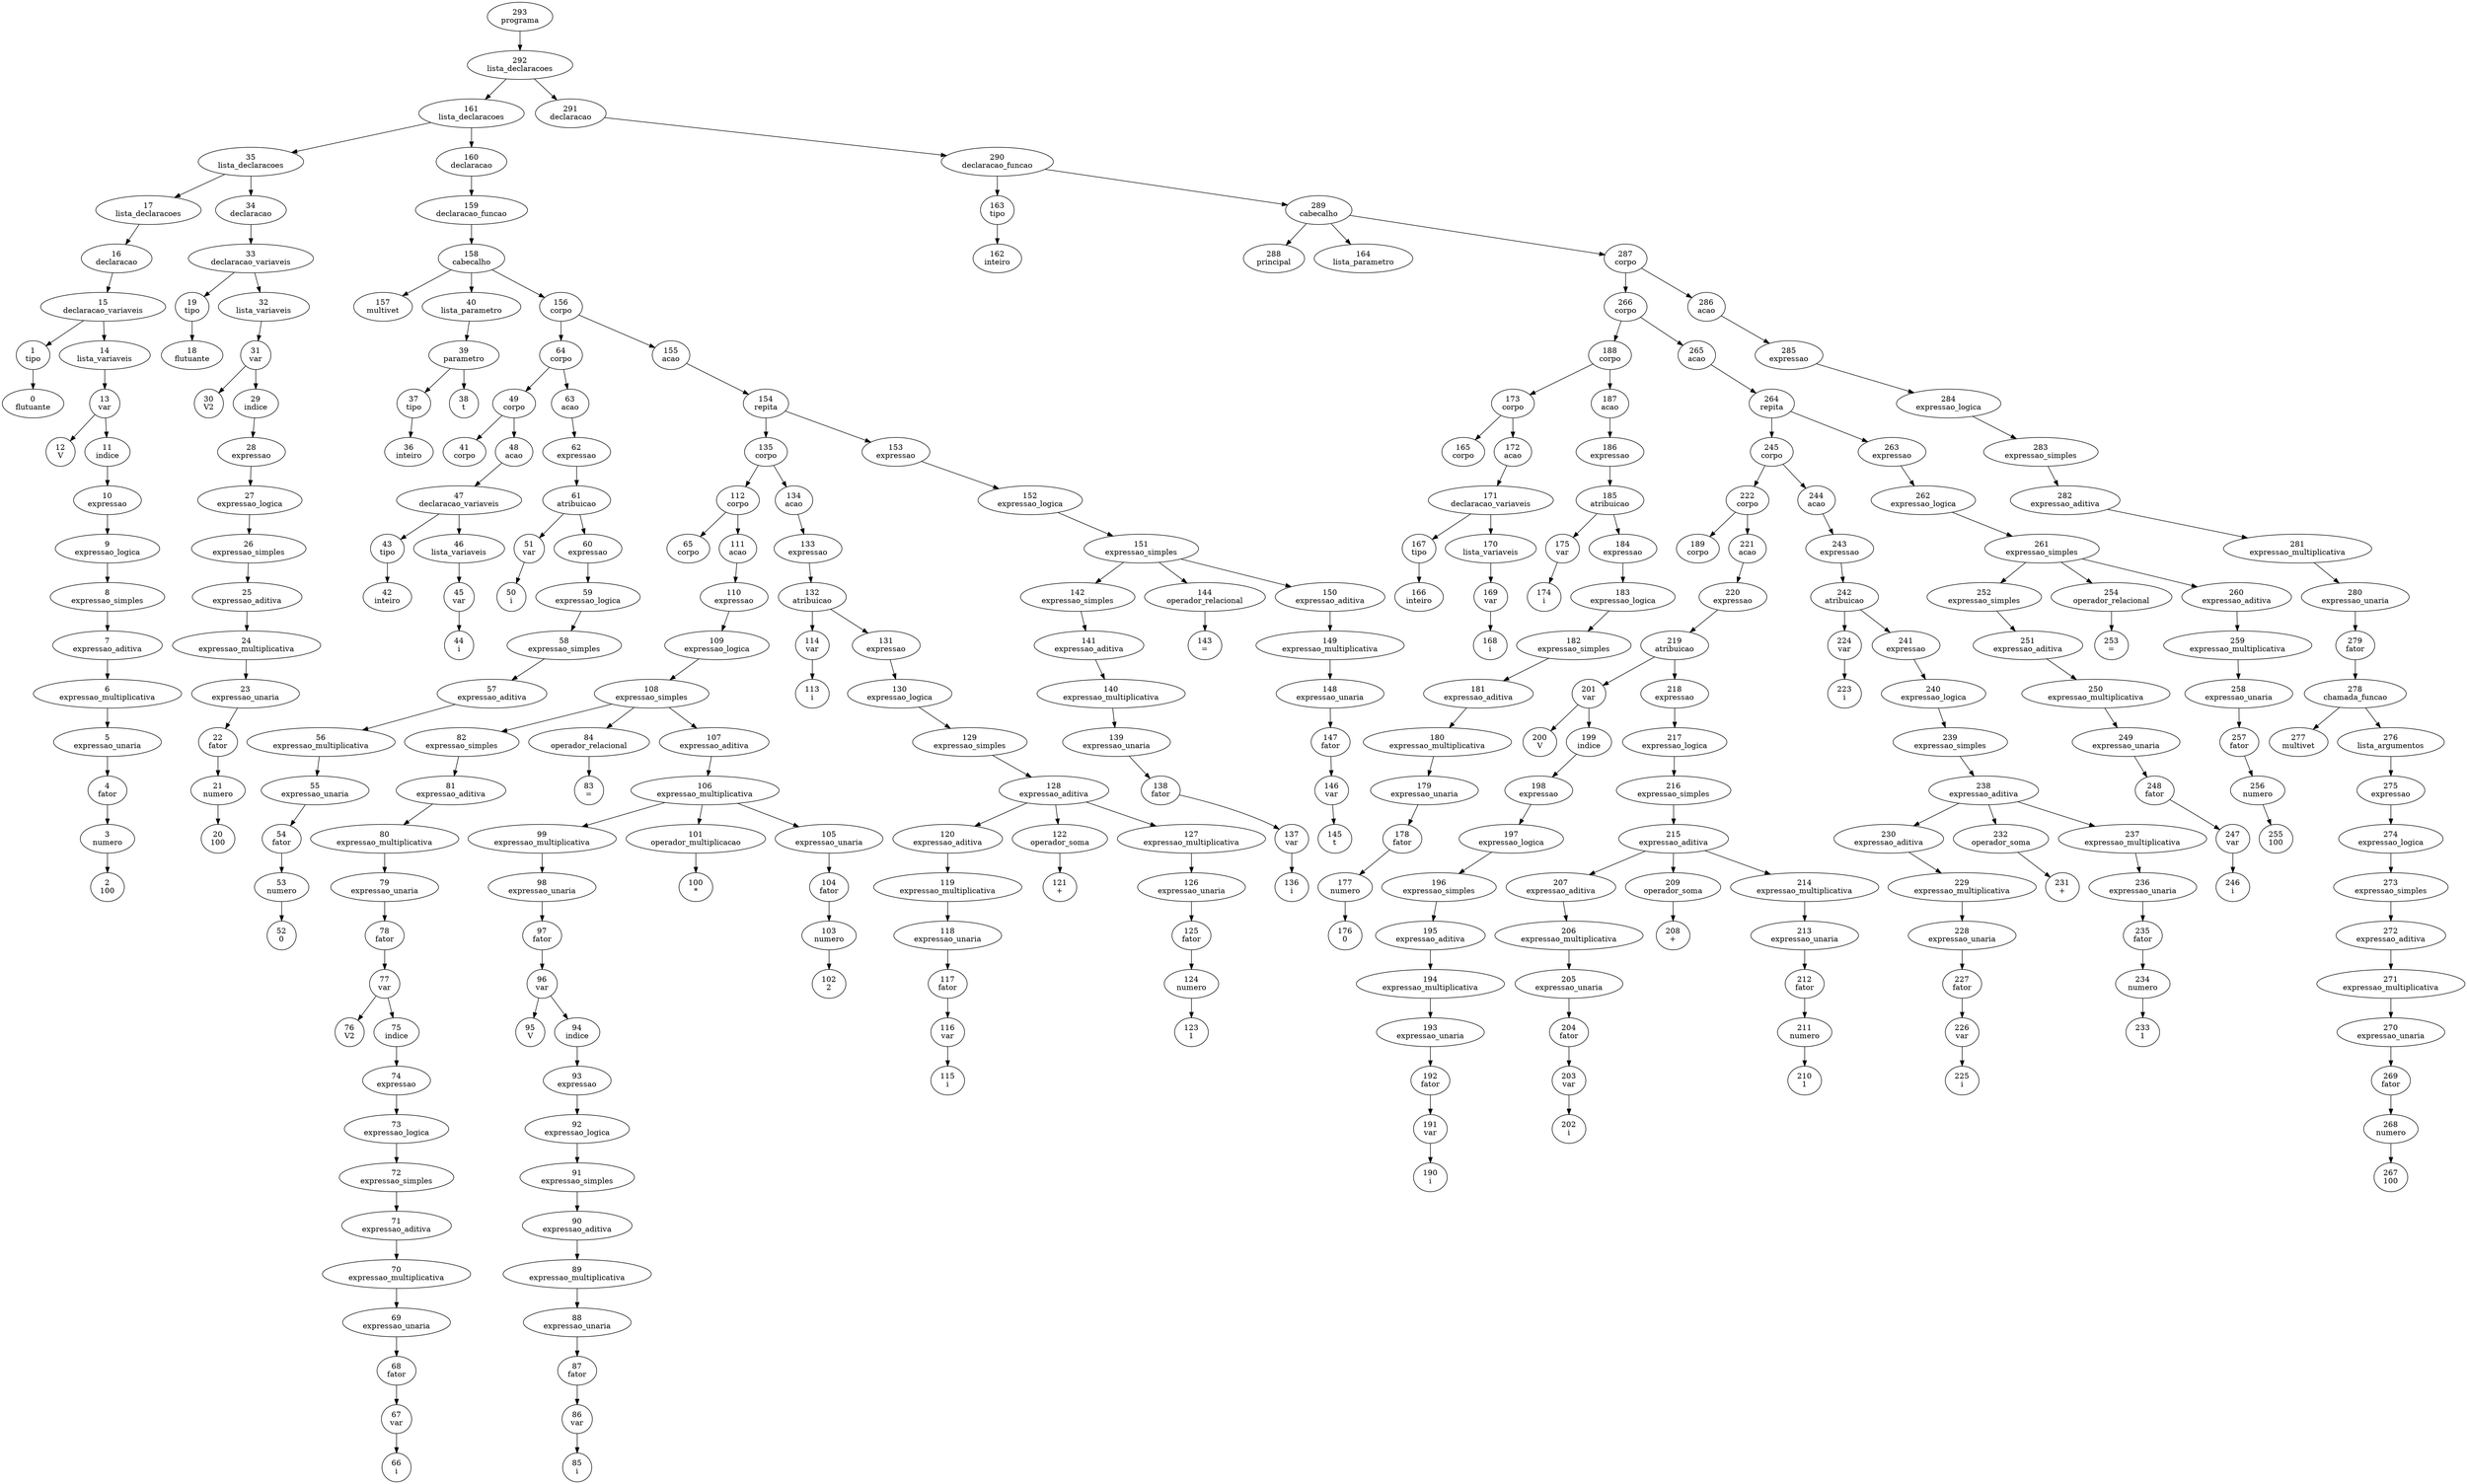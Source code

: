// Análise sintática
digraph {
	"293
programa"
	"292
lista_declaracoes"
	"293
programa" -> "292
lista_declaracoes"
	"161
lista_declaracoes"
	"292
lista_declaracoes" -> "161
lista_declaracoes"
	"35
lista_declaracoes"
	"161
lista_declaracoes" -> "35
lista_declaracoes"
	"17
lista_declaracoes"
	"35
lista_declaracoes" -> "17
lista_declaracoes"
	"16
declaracao"
	"17
lista_declaracoes" -> "16
declaracao"
	"15
declaracao_variaveis"
	"16
declaracao" -> "15
declaracao_variaveis"
	"1
tipo"
	"15
declaracao_variaveis" -> "1
tipo"
	"0
flutuante"
	"1
tipo" -> "0
flutuante"
	"14
lista_variaveis"
	"15
declaracao_variaveis" -> "14
lista_variaveis"
	"13
var"
	"14
lista_variaveis" -> "13
var"
	"12
V"
	"13
var" -> "12
V"
	"11
indice"
	"13
var" -> "11
indice"
	"10
expressao"
	"11
indice" -> "10
expressao"
	"9
expressao_logica"
	"10
expressao" -> "9
expressao_logica"
	"8
expressao_simples"
	"9
expressao_logica" -> "8
expressao_simples"
	"7
expressao_aditiva"
	"8
expressao_simples" -> "7
expressao_aditiva"
	"6
expressao_multiplicativa"
	"7
expressao_aditiva" -> "6
expressao_multiplicativa"
	"5
expressao_unaria"
	"6
expressao_multiplicativa" -> "5
expressao_unaria"
	"4
fator"
	"5
expressao_unaria" -> "4
fator"
	"3
numero"
	"4
fator" -> "3
numero"
	"2
100"
	"3
numero" -> "2
100"
	"34
declaracao"
	"35
lista_declaracoes" -> "34
declaracao"
	"33
declaracao_variaveis"
	"34
declaracao" -> "33
declaracao_variaveis"
	"19
tipo"
	"33
declaracao_variaveis" -> "19
tipo"
	"18
flutuante"
	"19
tipo" -> "18
flutuante"
	"32
lista_variaveis"
	"33
declaracao_variaveis" -> "32
lista_variaveis"
	"31
var"
	"32
lista_variaveis" -> "31
var"
	"30
V2"
	"31
var" -> "30
V2"
	"29
indice"
	"31
var" -> "29
indice"
	"28
expressao"
	"29
indice" -> "28
expressao"
	"27
expressao_logica"
	"28
expressao" -> "27
expressao_logica"
	"26
expressao_simples"
	"27
expressao_logica" -> "26
expressao_simples"
	"25
expressao_aditiva"
	"26
expressao_simples" -> "25
expressao_aditiva"
	"24
expressao_multiplicativa"
	"25
expressao_aditiva" -> "24
expressao_multiplicativa"
	"23
expressao_unaria"
	"24
expressao_multiplicativa" -> "23
expressao_unaria"
	"22
fator"
	"23
expressao_unaria" -> "22
fator"
	"21
numero"
	"22
fator" -> "21
numero"
	"20
100"
	"21
numero" -> "20
100"
	"160
declaracao"
	"161
lista_declaracoes" -> "160
declaracao"
	"159
declaracao_funcao"
	"160
declaracao" -> "159
declaracao_funcao"
	"158
cabecalho"
	"159
declaracao_funcao" -> "158
cabecalho"
	"157
multivet"
	"158
cabecalho" -> "157
multivet"
	"40
lista_parametro"
	"158
cabecalho" -> "40
lista_parametro"
	"39
parametro"
	"40
lista_parametro" -> "39
parametro"
	"37
tipo"
	"39
parametro" -> "37
tipo"
	"36
inteiro"
	"37
tipo" -> "36
inteiro"
	"38
t"
	"39
parametro" -> "38
t"
	"156
corpo"
	"158
cabecalho" -> "156
corpo"
	"64
corpo"
	"156
corpo" -> "64
corpo"
	"49
corpo"
	"64
corpo" -> "49
corpo"
	"41
corpo"
	"49
corpo" -> "41
corpo"
	"48
acao"
	"49
corpo" -> "48
acao"
	"47
declaracao_variaveis"
	"48
acao" -> "47
declaracao_variaveis"
	"43
tipo"
	"47
declaracao_variaveis" -> "43
tipo"
	"42
inteiro"
	"43
tipo" -> "42
inteiro"
	"46
lista_variaveis"
	"47
declaracao_variaveis" -> "46
lista_variaveis"
	"45
var"
	"46
lista_variaveis" -> "45
var"
	"44
i"
	"45
var" -> "44
i"
	"63
acao"
	"64
corpo" -> "63
acao"
	"62
expressao"
	"63
acao" -> "62
expressao"
	"61
atribuicao"
	"62
expressao" -> "61
atribuicao"
	"51
var"
	"61
atribuicao" -> "51
var"
	"50
i"
	"51
var" -> "50
i"
	"60
expressao"
	"61
atribuicao" -> "60
expressao"
	"59
expressao_logica"
	"60
expressao" -> "59
expressao_logica"
	"58
expressao_simples"
	"59
expressao_logica" -> "58
expressao_simples"
	"57
expressao_aditiva"
	"58
expressao_simples" -> "57
expressao_aditiva"
	"56
expressao_multiplicativa"
	"57
expressao_aditiva" -> "56
expressao_multiplicativa"
	"55
expressao_unaria"
	"56
expressao_multiplicativa" -> "55
expressao_unaria"
	"54
fator"
	"55
expressao_unaria" -> "54
fator"
	"53
numero"
	"54
fator" -> "53
numero"
	"52
0"
	"53
numero" -> "52
0"
	"155
acao"
	"156
corpo" -> "155
acao"
	"154
repita"
	"155
acao" -> "154
repita"
	"135
corpo"
	"154
repita" -> "135
corpo"
	"112
corpo"
	"135
corpo" -> "112
corpo"
	"65
corpo"
	"112
corpo" -> "65
corpo"
	"111
acao"
	"112
corpo" -> "111
acao"
	"110
expressao"
	"111
acao" -> "110
expressao"
	"109
expressao_logica"
	"110
expressao" -> "109
expressao_logica"
	"108
expressao_simples"
	"109
expressao_logica" -> "108
expressao_simples"
	"82
expressao_simples"
	"108
expressao_simples" -> "82
expressao_simples"
	"81
expressao_aditiva"
	"82
expressao_simples" -> "81
expressao_aditiva"
	"80
expressao_multiplicativa"
	"81
expressao_aditiva" -> "80
expressao_multiplicativa"
	"79
expressao_unaria"
	"80
expressao_multiplicativa" -> "79
expressao_unaria"
	"78
fator"
	"79
expressao_unaria" -> "78
fator"
	"77
var"
	"78
fator" -> "77
var"
	"76
V2"
	"77
var" -> "76
V2"
	"75
indice"
	"77
var" -> "75
indice"
	"74
expressao"
	"75
indice" -> "74
expressao"
	"73
expressao_logica"
	"74
expressao" -> "73
expressao_logica"
	"72
expressao_simples"
	"73
expressao_logica" -> "72
expressao_simples"
	"71
expressao_aditiva"
	"72
expressao_simples" -> "71
expressao_aditiva"
	"70
expressao_multiplicativa"
	"71
expressao_aditiva" -> "70
expressao_multiplicativa"
	"69
expressao_unaria"
	"70
expressao_multiplicativa" -> "69
expressao_unaria"
	"68
fator"
	"69
expressao_unaria" -> "68
fator"
	"67
var"
	"68
fator" -> "67
var"
	"66
i"
	"67
var" -> "66
i"
	"84
operador_relacional"
	"108
expressao_simples" -> "84
operador_relacional"
	"83
="
	"84
operador_relacional" -> "83
="
	"107
expressao_aditiva"
	"108
expressao_simples" -> "107
expressao_aditiva"
	"106
expressao_multiplicativa"
	"107
expressao_aditiva" -> "106
expressao_multiplicativa"
	"99
expressao_multiplicativa"
	"106
expressao_multiplicativa" -> "99
expressao_multiplicativa"
	"98
expressao_unaria"
	"99
expressao_multiplicativa" -> "98
expressao_unaria"
	"97
fator"
	"98
expressao_unaria" -> "97
fator"
	"96
var"
	"97
fator" -> "96
var"
	"95
V"
	"96
var" -> "95
V"
	"94
indice"
	"96
var" -> "94
indice"
	"93
expressao"
	"94
indice" -> "93
expressao"
	"92
expressao_logica"
	"93
expressao" -> "92
expressao_logica"
	"91
expressao_simples"
	"92
expressao_logica" -> "91
expressao_simples"
	"90
expressao_aditiva"
	"91
expressao_simples" -> "90
expressao_aditiva"
	"89
expressao_multiplicativa"
	"90
expressao_aditiva" -> "89
expressao_multiplicativa"
	"88
expressao_unaria"
	"89
expressao_multiplicativa" -> "88
expressao_unaria"
	"87
fator"
	"88
expressao_unaria" -> "87
fator"
	"86
var"
	"87
fator" -> "86
var"
	"85
i"
	"86
var" -> "85
i"
	"101
operador_multiplicacao"
	"106
expressao_multiplicativa" -> "101
operador_multiplicacao"
	"100
*"
	"101
operador_multiplicacao" -> "100
*"
	"105
expressao_unaria"
	"106
expressao_multiplicativa" -> "105
expressao_unaria"
	"104
fator"
	"105
expressao_unaria" -> "104
fator"
	"103
numero"
	"104
fator" -> "103
numero"
	"102
2"
	"103
numero" -> "102
2"
	"134
acao"
	"135
corpo" -> "134
acao"
	"133
expressao"
	"134
acao" -> "133
expressao"
	"132
atribuicao"
	"133
expressao" -> "132
atribuicao"
	"114
var"
	"132
atribuicao" -> "114
var"
	"113
i"
	"114
var" -> "113
i"
	"131
expressao"
	"132
atribuicao" -> "131
expressao"
	"130
expressao_logica"
	"131
expressao" -> "130
expressao_logica"
	"129
expressao_simples"
	"130
expressao_logica" -> "129
expressao_simples"
	"128
expressao_aditiva"
	"129
expressao_simples" -> "128
expressao_aditiva"
	"120
expressao_aditiva"
	"128
expressao_aditiva" -> "120
expressao_aditiva"
	"119
expressao_multiplicativa"
	"120
expressao_aditiva" -> "119
expressao_multiplicativa"
	"118
expressao_unaria"
	"119
expressao_multiplicativa" -> "118
expressao_unaria"
	"117
fator"
	"118
expressao_unaria" -> "117
fator"
	"116
var"
	"117
fator" -> "116
var"
	"115
i"
	"116
var" -> "115
i"
	"122
operador_soma"
	"128
expressao_aditiva" -> "122
operador_soma"
	"121
+"
	"122
operador_soma" -> "121
+"
	"127
expressao_multiplicativa"
	"128
expressao_aditiva" -> "127
expressao_multiplicativa"
	"126
expressao_unaria"
	"127
expressao_multiplicativa" -> "126
expressao_unaria"
	"125
fator"
	"126
expressao_unaria" -> "125
fator"
	"124
numero"
	"125
fator" -> "124
numero"
	"123
1"
	"124
numero" -> "123
1"
	"153
expressao"
	"154
repita" -> "153
expressao"
	"152
expressao_logica"
	"153
expressao" -> "152
expressao_logica"
	"151
expressao_simples"
	"152
expressao_logica" -> "151
expressao_simples"
	"142
expressao_simples"
	"151
expressao_simples" -> "142
expressao_simples"
	"141
expressao_aditiva"
	"142
expressao_simples" -> "141
expressao_aditiva"
	"140
expressao_multiplicativa"
	"141
expressao_aditiva" -> "140
expressao_multiplicativa"
	"139
expressao_unaria"
	"140
expressao_multiplicativa" -> "139
expressao_unaria"
	"138
fator"
	"139
expressao_unaria" -> "138
fator"
	"137
var"
	"138
fator" -> "137
var"
	"136
i"
	"137
var" -> "136
i"
	"144
operador_relacional"
	"151
expressao_simples" -> "144
operador_relacional"
	"143
="
	"144
operador_relacional" -> "143
="
	"150
expressao_aditiva"
	"151
expressao_simples" -> "150
expressao_aditiva"
	"149
expressao_multiplicativa"
	"150
expressao_aditiva" -> "149
expressao_multiplicativa"
	"148
expressao_unaria"
	"149
expressao_multiplicativa" -> "148
expressao_unaria"
	"147
fator"
	"148
expressao_unaria" -> "147
fator"
	"146
var"
	"147
fator" -> "146
var"
	"145
t"
	"146
var" -> "145
t"
	"291
declaracao"
	"292
lista_declaracoes" -> "291
declaracao"
	"290
declaracao_funcao"
	"291
declaracao" -> "290
declaracao_funcao"
	"163
tipo"
	"290
declaracao_funcao" -> "163
tipo"
	"162
inteiro"
	"163
tipo" -> "162
inteiro"
	"289
cabecalho"
	"290
declaracao_funcao" -> "289
cabecalho"
	"288
principal"
	"289
cabecalho" -> "288
principal"
	"164
lista_parametro"
	"289
cabecalho" -> "164
lista_parametro"
	"287
corpo"
	"289
cabecalho" -> "287
corpo"
	"266
corpo"
	"287
corpo" -> "266
corpo"
	"188
corpo"
	"266
corpo" -> "188
corpo"
	"173
corpo"
	"188
corpo" -> "173
corpo"
	"165
corpo"
	"173
corpo" -> "165
corpo"
	"172
acao"
	"173
corpo" -> "172
acao"
	"171
declaracao_variaveis"
	"172
acao" -> "171
declaracao_variaveis"
	"167
tipo"
	"171
declaracao_variaveis" -> "167
tipo"
	"166
inteiro"
	"167
tipo" -> "166
inteiro"
	"170
lista_variaveis"
	"171
declaracao_variaveis" -> "170
lista_variaveis"
	"169
var"
	"170
lista_variaveis" -> "169
var"
	"168
i"
	"169
var" -> "168
i"
	"187
acao"
	"188
corpo" -> "187
acao"
	"186
expressao"
	"187
acao" -> "186
expressao"
	"185
atribuicao"
	"186
expressao" -> "185
atribuicao"
	"175
var"
	"185
atribuicao" -> "175
var"
	"174
i"
	"175
var" -> "174
i"
	"184
expressao"
	"185
atribuicao" -> "184
expressao"
	"183
expressao_logica"
	"184
expressao" -> "183
expressao_logica"
	"182
expressao_simples"
	"183
expressao_logica" -> "182
expressao_simples"
	"181
expressao_aditiva"
	"182
expressao_simples" -> "181
expressao_aditiva"
	"180
expressao_multiplicativa"
	"181
expressao_aditiva" -> "180
expressao_multiplicativa"
	"179
expressao_unaria"
	"180
expressao_multiplicativa" -> "179
expressao_unaria"
	"178
fator"
	"179
expressao_unaria" -> "178
fator"
	"177
numero"
	"178
fator" -> "177
numero"
	"176
0"
	"177
numero" -> "176
0"
	"265
acao"
	"266
corpo" -> "265
acao"
	"264
repita"
	"265
acao" -> "264
repita"
	"245
corpo"
	"264
repita" -> "245
corpo"
	"222
corpo"
	"245
corpo" -> "222
corpo"
	"189
corpo"
	"222
corpo" -> "189
corpo"
	"221
acao"
	"222
corpo" -> "221
acao"
	"220
expressao"
	"221
acao" -> "220
expressao"
	"219
atribuicao"
	"220
expressao" -> "219
atribuicao"
	"201
var"
	"219
atribuicao" -> "201
var"
	"200
V"
	"201
var" -> "200
V"
	"199
indice"
	"201
var" -> "199
indice"
	"198
expressao"
	"199
indice" -> "198
expressao"
	"197
expressao_logica"
	"198
expressao" -> "197
expressao_logica"
	"196
expressao_simples"
	"197
expressao_logica" -> "196
expressao_simples"
	"195
expressao_aditiva"
	"196
expressao_simples" -> "195
expressao_aditiva"
	"194
expressao_multiplicativa"
	"195
expressao_aditiva" -> "194
expressao_multiplicativa"
	"193
expressao_unaria"
	"194
expressao_multiplicativa" -> "193
expressao_unaria"
	"192
fator"
	"193
expressao_unaria" -> "192
fator"
	"191
var"
	"192
fator" -> "191
var"
	"190
i"
	"191
var" -> "190
i"
	"218
expressao"
	"219
atribuicao" -> "218
expressao"
	"217
expressao_logica"
	"218
expressao" -> "217
expressao_logica"
	"216
expressao_simples"
	"217
expressao_logica" -> "216
expressao_simples"
	"215
expressao_aditiva"
	"216
expressao_simples" -> "215
expressao_aditiva"
	"207
expressao_aditiva"
	"215
expressao_aditiva" -> "207
expressao_aditiva"
	"206
expressao_multiplicativa"
	"207
expressao_aditiva" -> "206
expressao_multiplicativa"
	"205
expressao_unaria"
	"206
expressao_multiplicativa" -> "205
expressao_unaria"
	"204
fator"
	"205
expressao_unaria" -> "204
fator"
	"203
var"
	"204
fator" -> "203
var"
	"202
i"
	"203
var" -> "202
i"
	"209
operador_soma"
	"215
expressao_aditiva" -> "209
operador_soma"
	"208
+"
	"209
operador_soma" -> "208
+"
	"214
expressao_multiplicativa"
	"215
expressao_aditiva" -> "214
expressao_multiplicativa"
	"213
expressao_unaria"
	"214
expressao_multiplicativa" -> "213
expressao_unaria"
	"212
fator"
	"213
expressao_unaria" -> "212
fator"
	"211
numero"
	"212
fator" -> "211
numero"
	"210
1"
	"211
numero" -> "210
1"
	"244
acao"
	"245
corpo" -> "244
acao"
	"243
expressao"
	"244
acao" -> "243
expressao"
	"242
atribuicao"
	"243
expressao" -> "242
atribuicao"
	"224
var"
	"242
atribuicao" -> "224
var"
	"223
i"
	"224
var" -> "223
i"
	"241
expressao"
	"242
atribuicao" -> "241
expressao"
	"240
expressao_logica"
	"241
expressao" -> "240
expressao_logica"
	"239
expressao_simples"
	"240
expressao_logica" -> "239
expressao_simples"
	"238
expressao_aditiva"
	"239
expressao_simples" -> "238
expressao_aditiva"
	"230
expressao_aditiva"
	"238
expressao_aditiva" -> "230
expressao_aditiva"
	"229
expressao_multiplicativa"
	"230
expressao_aditiva" -> "229
expressao_multiplicativa"
	"228
expressao_unaria"
	"229
expressao_multiplicativa" -> "228
expressao_unaria"
	"227
fator"
	"228
expressao_unaria" -> "227
fator"
	"226
var"
	"227
fator" -> "226
var"
	"225
i"
	"226
var" -> "225
i"
	"232
operador_soma"
	"238
expressao_aditiva" -> "232
operador_soma"
	"231
+"
	"232
operador_soma" -> "231
+"
	"237
expressao_multiplicativa"
	"238
expressao_aditiva" -> "237
expressao_multiplicativa"
	"236
expressao_unaria"
	"237
expressao_multiplicativa" -> "236
expressao_unaria"
	"235
fator"
	"236
expressao_unaria" -> "235
fator"
	"234
numero"
	"235
fator" -> "234
numero"
	"233
1"
	"234
numero" -> "233
1"
	"263
expressao"
	"264
repita" -> "263
expressao"
	"262
expressao_logica"
	"263
expressao" -> "262
expressao_logica"
	"261
expressao_simples"
	"262
expressao_logica" -> "261
expressao_simples"
	"252
expressao_simples"
	"261
expressao_simples" -> "252
expressao_simples"
	"251
expressao_aditiva"
	"252
expressao_simples" -> "251
expressao_aditiva"
	"250
expressao_multiplicativa"
	"251
expressao_aditiva" -> "250
expressao_multiplicativa"
	"249
expressao_unaria"
	"250
expressao_multiplicativa" -> "249
expressao_unaria"
	"248
fator"
	"249
expressao_unaria" -> "248
fator"
	"247
var"
	"248
fator" -> "247
var"
	"246
i"
	"247
var" -> "246
i"
	"254
operador_relacional"
	"261
expressao_simples" -> "254
operador_relacional"
	"253
="
	"254
operador_relacional" -> "253
="
	"260
expressao_aditiva"
	"261
expressao_simples" -> "260
expressao_aditiva"
	"259
expressao_multiplicativa"
	"260
expressao_aditiva" -> "259
expressao_multiplicativa"
	"258
expressao_unaria"
	"259
expressao_multiplicativa" -> "258
expressao_unaria"
	"257
fator"
	"258
expressao_unaria" -> "257
fator"
	"256
numero"
	"257
fator" -> "256
numero"
	"255
100"
	"256
numero" -> "255
100"
	"286
acao"
	"287
corpo" -> "286
acao"
	"285
expressao"
	"286
acao" -> "285
expressao"
	"284
expressao_logica"
	"285
expressao" -> "284
expressao_logica"
	"283
expressao_simples"
	"284
expressao_logica" -> "283
expressao_simples"
	"282
expressao_aditiva"
	"283
expressao_simples" -> "282
expressao_aditiva"
	"281
expressao_multiplicativa"
	"282
expressao_aditiva" -> "281
expressao_multiplicativa"
	"280
expressao_unaria"
	"281
expressao_multiplicativa" -> "280
expressao_unaria"
	"279
fator"
	"280
expressao_unaria" -> "279
fator"
	"278
chamada_funcao"
	"279
fator" -> "278
chamada_funcao"
	"277
multivet"
	"278
chamada_funcao" -> "277
multivet"
	"276
lista_argumentos"
	"278
chamada_funcao" -> "276
lista_argumentos"
	"275
expressao"
	"276
lista_argumentos" -> "275
expressao"
	"274
expressao_logica"
	"275
expressao" -> "274
expressao_logica"
	"273
expressao_simples"
	"274
expressao_logica" -> "273
expressao_simples"
	"272
expressao_aditiva"
	"273
expressao_simples" -> "272
expressao_aditiva"
	"271
expressao_multiplicativa"
	"272
expressao_aditiva" -> "271
expressao_multiplicativa"
	"270
expressao_unaria"
	"271
expressao_multiplicativa" -> "270
expressao_unaria"
	"269
fator"
	"270
expressao_unaria" -> "269
fator"
	"268
numero"
	"269
fator" -> "268
numero"
	"267
100"
	"268
numero" -> "267
100"
}
